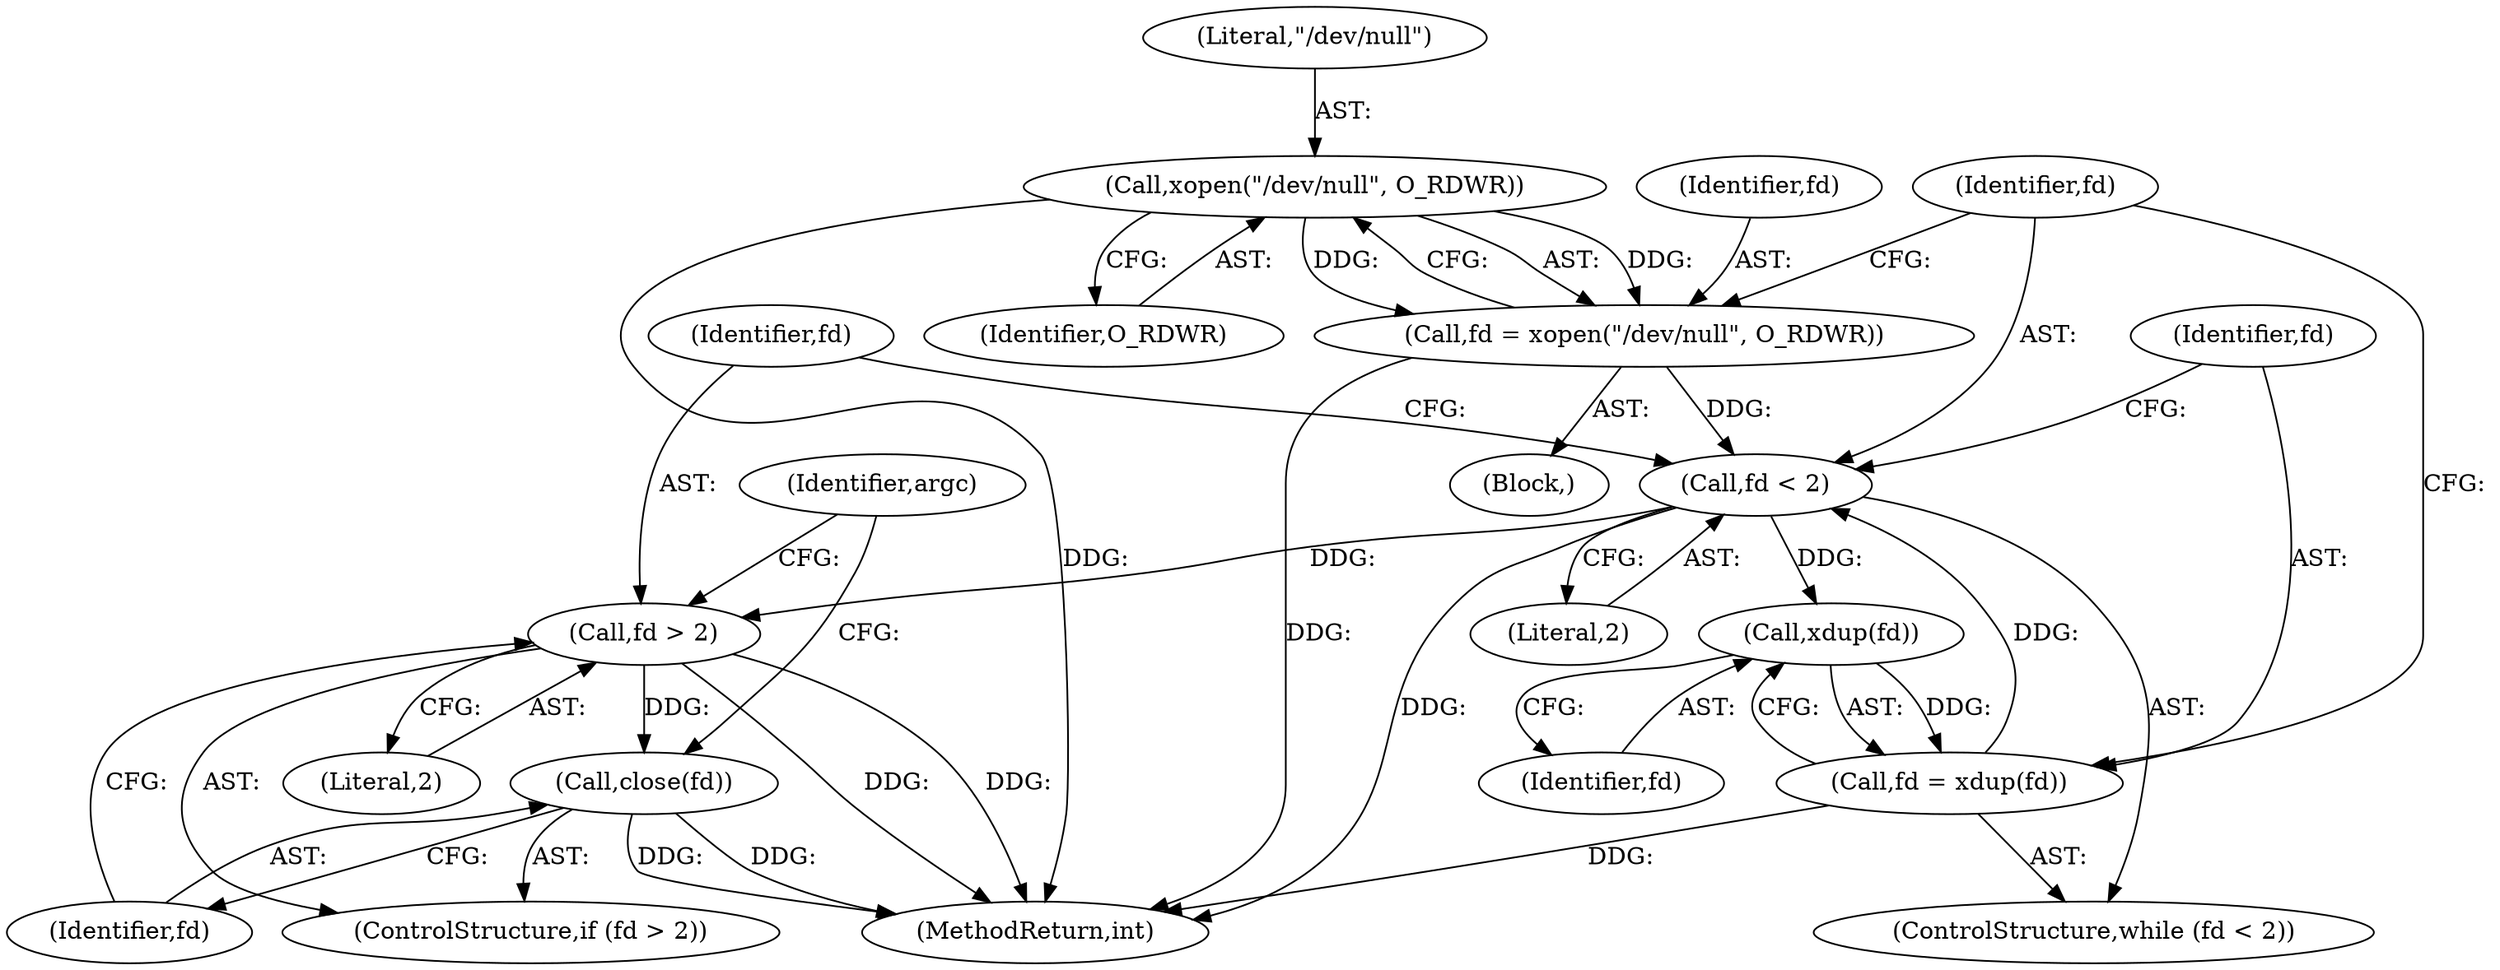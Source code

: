 digraph "0_abrt_8939398b82006ba1fec4ed491339fc075f43fc7c_1@API" {
"1000156" [label="(Call,xopen(\"/dev/null\", O_RDWR))"];
"1000154" [label="(Call,fd = xopen(\"/dev/null\", O_RDWR))"];
"1000160" [label="(Call,fd < 2)"];
"1000165" [label="(Call,xdup(fd))"];
"1000163" [label="(Call,fd = xdup(fd))"];
"1000168" [label="(Call,fd > 2)"];
"1000171" [label="(Call,close(fd))"];
"1000159" [label="(ControlStructure,while (fd < 2))"];
"1000156" [label="(Call,xopen(\"/dev/null\", O_RDWR))"];
"1000162" [label="(Literal,2)"];
"1000163" [label="(Call,fd = xdup(fd))"];
"1000165" [label="(Call,xdup(fd))"];
"1000169" [label="(Identifier,fd)"];
"1000166" [label="(Identifier,fd)"];
"1000171" [label="(Call,close(fd))"];
"1000154" [label="(Call,fd = xopen(\"/dev/null\", O_RDWR))"];
"1000160" [label="(Call,fd < 2)"];
"1000172" [label="(Identifier,fd)"];
"1000157" [label="(Literal,\"/dev/null\")"];
"1000158" [label="(Identifier,O_RDWR)"];
"1000161" [label="(Identifier,fd)"];
"1000164" [label="(Identifier,fd)"];
"1000170" [label="(Literal,2)"];
"1000167" [label="(ControlStructure,if (fd > 2))"];
"1000175" [label="(Identifier,argc)"];
"1000152" [label="(Block,)"];
"1000155" [label="(Identifier,fd)"];
"1000168" [label="(Call,fd > 2)"];
"1001237" [label="(MethodReturn,int)"];
"1000156" -> "1000154"  [label="AST: "];
"1000156" -> "1000158"  [label="CFG: "];
"1000157" -> "1000156"  [label="AST: "];
"1000158" -> "1000156"  [label="AST: "];
"1000154" -> "1000156"  [label="CFG: "];
"1000156" -> "1001237"  [label="DDG: "];
"1000156" -> "1000154"  [label="DDG: "];
"1000156" -> "1000154"  [label="DDG: "];
"1000154" -> "1000152"  [label="AST: "];
"1000155" -> "1000154"  [label="AST: "];
"1000161" -> "1000154"  [label="CFG: "];
"1000154" -> "1001237"  [label="DDG: "];
"1000154" -> "1000160"  [label="DDG: "];
"1000160" -> "1000159"  [label="AST: "];
"1000160" -> "1000162"  [label="CFG: "];
"1000161" -> "1000160"  [label="AST: "];
"1000162" -> "1000160"  [label="AST: "];
"1000164" -> "1000160"  [label="CFG: "];
"1000169" -> "1000160"  [label="CFG: "];
"1000160" -> "1001237"  [label="DDG: "];
"1000163" -> "1000160"  [label="DDG: "];
"1000160" -> "1000165"  [label="DDG: "];
"1000160" -> "1000168"  [label="DDG: "];
"1000165" -> "1000163"  [label="AST: "];
"1000165" -> "1000166"  [label="CFG: "];
"1000166" -> "1000165"  [label="AST: "];
"1000163" -> "1000165"  [label="CFG: "];
"1000165" -> "1000163"  [label="DDG: "];
"1000163" -> "1000159"  [label="AST: "];
"1000164" -> "1000163"  [label="AST: "];
"1000161" -> "1000163"  [label="CFG: "];
"1000163" -> "1001237"  [label="DDG: "];
"1000168" -> "1000167"  [label="AST: "];
"1000168" -> "1000170"  [label="CFG: "];
"1000169" -> "1000168"  [label="AST: "];
"1000170" -> "1000168"  [label="AST: "];
"1000172" -> "1000168"  [label="CFG: "];
"1000175" -> "1000168"  [label="CFG: "];
"1000168" -> "1001237"  [label="DDG: "];
"1000168" -> "1001237"  [label="DDG: "];
"1000168" -> "1000171"  [label="DDG: "];
"1000171" -> "1000167"  [label="AST: "];
"1000171" -> "1000172"  [label="CFG: "];
"1000172" -> "1000171"  [label="AST: "];
"1000175" -> "1000171"  [label="CFG: "];
"1000171" -> "1001237"  [label="DDG: "];
"1000171" -> "1001237"  [label="DDG: "];
}
